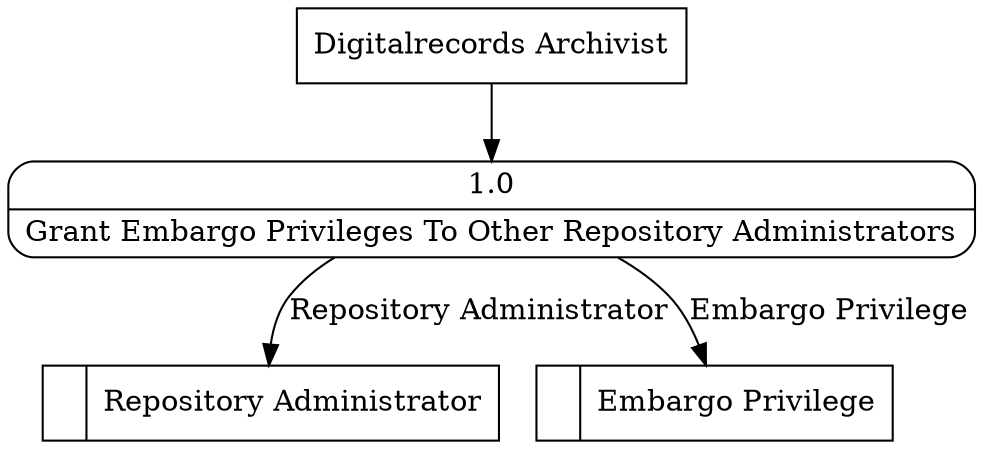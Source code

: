 digraph dfd2{ 
node[shape=record]
200 [label="<f0>  |<f1> Repository Administrator " ];
201 [label="<f0>  |<f1> Embargo Privilege " ];
202 [label="Digitalrecords Archivist" shape=box];
203 [label="{<f0> 1.0|<f1> Grant Embargo Privileges To Other Repository Administrators }" shape=Mrecord];
202 -> 203
203 -> 201 [label="Embargo Privilege"]
203 -> 200 [label="Repository Administrator"]
}